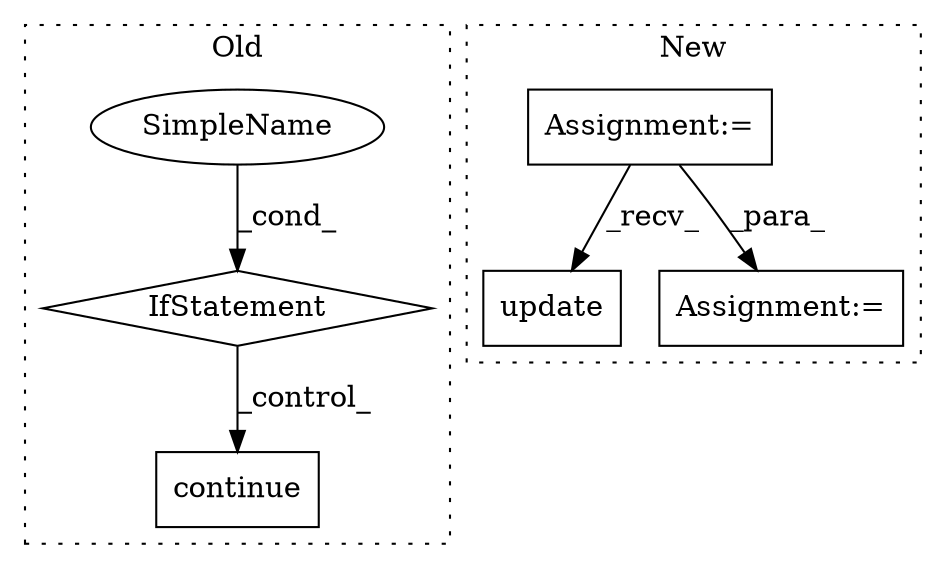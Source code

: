 digraph G {
subgraph cluster0 {
1 [label="continue" a="18" s="883" l="9" shape="box"];
3 [label="IfStatement" a="25" s="783,813" l="4,2" shape="diamond"];
4 [label="SimpleName" a="42" s="" l="" shape="ellipse"];
label = "Old";
style="dotted";
}
subgraph cluster1 {
2 [label="update" a="32" s="1710,1727" l="7,1" shape="box"];
5 [label="Assignment:=" a="7" s="1498" l="1" shape="box"];
6 [label="Assignment:=" a="7" s="1880,1976" l="66,2" shape="box"];
label = "New";
style="dotted";
}
3 -> 1 [label="_control_"];
4 -> 3 [label="_cond_"];
5 -> 2 [label="_recv_"];
5 -> 6 [label="_para_"];
}